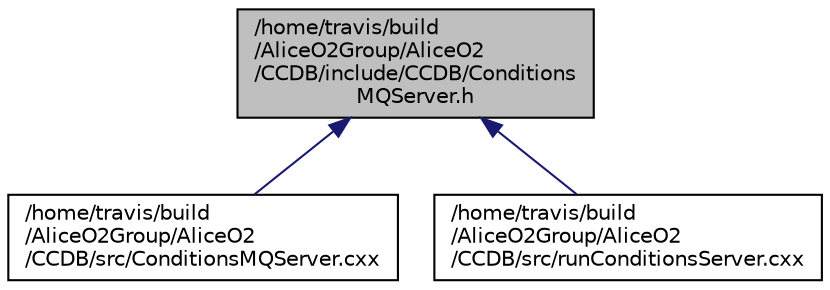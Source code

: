 digraph "/home/travis/build/AliceO2Group/AliceO2/CCDB/include/CCDB/ConditionsMQServer.h"
{
 // INTERACTIVE_SVG=YES
  bgcolor="transparent";
  edge [fontname="Helvetica",fontsize="10",labelfontname="Helvetica",labelfontsize="10"];
  node [fontname="Helvetica",fontsize="10",shape=record];
  Node1 [label="/home/travis/build\l/AliceO2Group/AliceO2\l/CCDB/include/CCDB/Conditions\lMQServer.h",height=0.2,width=0.4,color="black", fillcolor="grey75", style="filled" fontcolor="black"];
  Node1 -> Node2 [dir="back",color="midnightblue",fontsize="10",style="solid",fontname="Helvetica"];
  Node2 [label="/home/travis/build\l/AliceO2Group/AliceO2\l/CCDB/src/ConditionsMQServer.cxx",height=0.2,width=0.4,color="black",URL="$da/dd3/ConditionsMQServer_8cxx.html"];
  Node1 -> Node3 [dir="back",color="midnightblue",fontsize="10",style="solid",fontname="Helvetica"];
  Node3 [label="/home/travis/build\l/AliceO2Group/AliceO2\l/CCDB/src/runConditionsServer.cxx",height=0.2,width=0.4,color="black",URL="$d1/d85/runConditionsServer_8cxx.html"];
}

